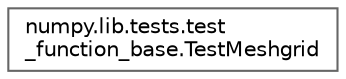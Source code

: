 digraph "Graphical Class Hierarchy"
{
 // LATEX_PDF_SIZE
  bgcolor="transparent";
  edge [fontname=Helvetica,fontsize=10,labelfontname=Helvetica,labelfontsize=10];
  node [fontname=Helvetica,fontsize=10,shape=box,height=0.2,width=0.4];
  rankdir="LR";
  Node0 [id="Node000000",label="numpy.lib.tests.test\l_function_base.TestMeshgrid",height=0.2,width=0.4,color="grey40", fillcolor="white", style="filled",URL="$d2/db1/classnumpy_1_1lib_1_1tests_1_1test__function__base_1_1TestMeshgrid.html",tooltip=" "];
}
